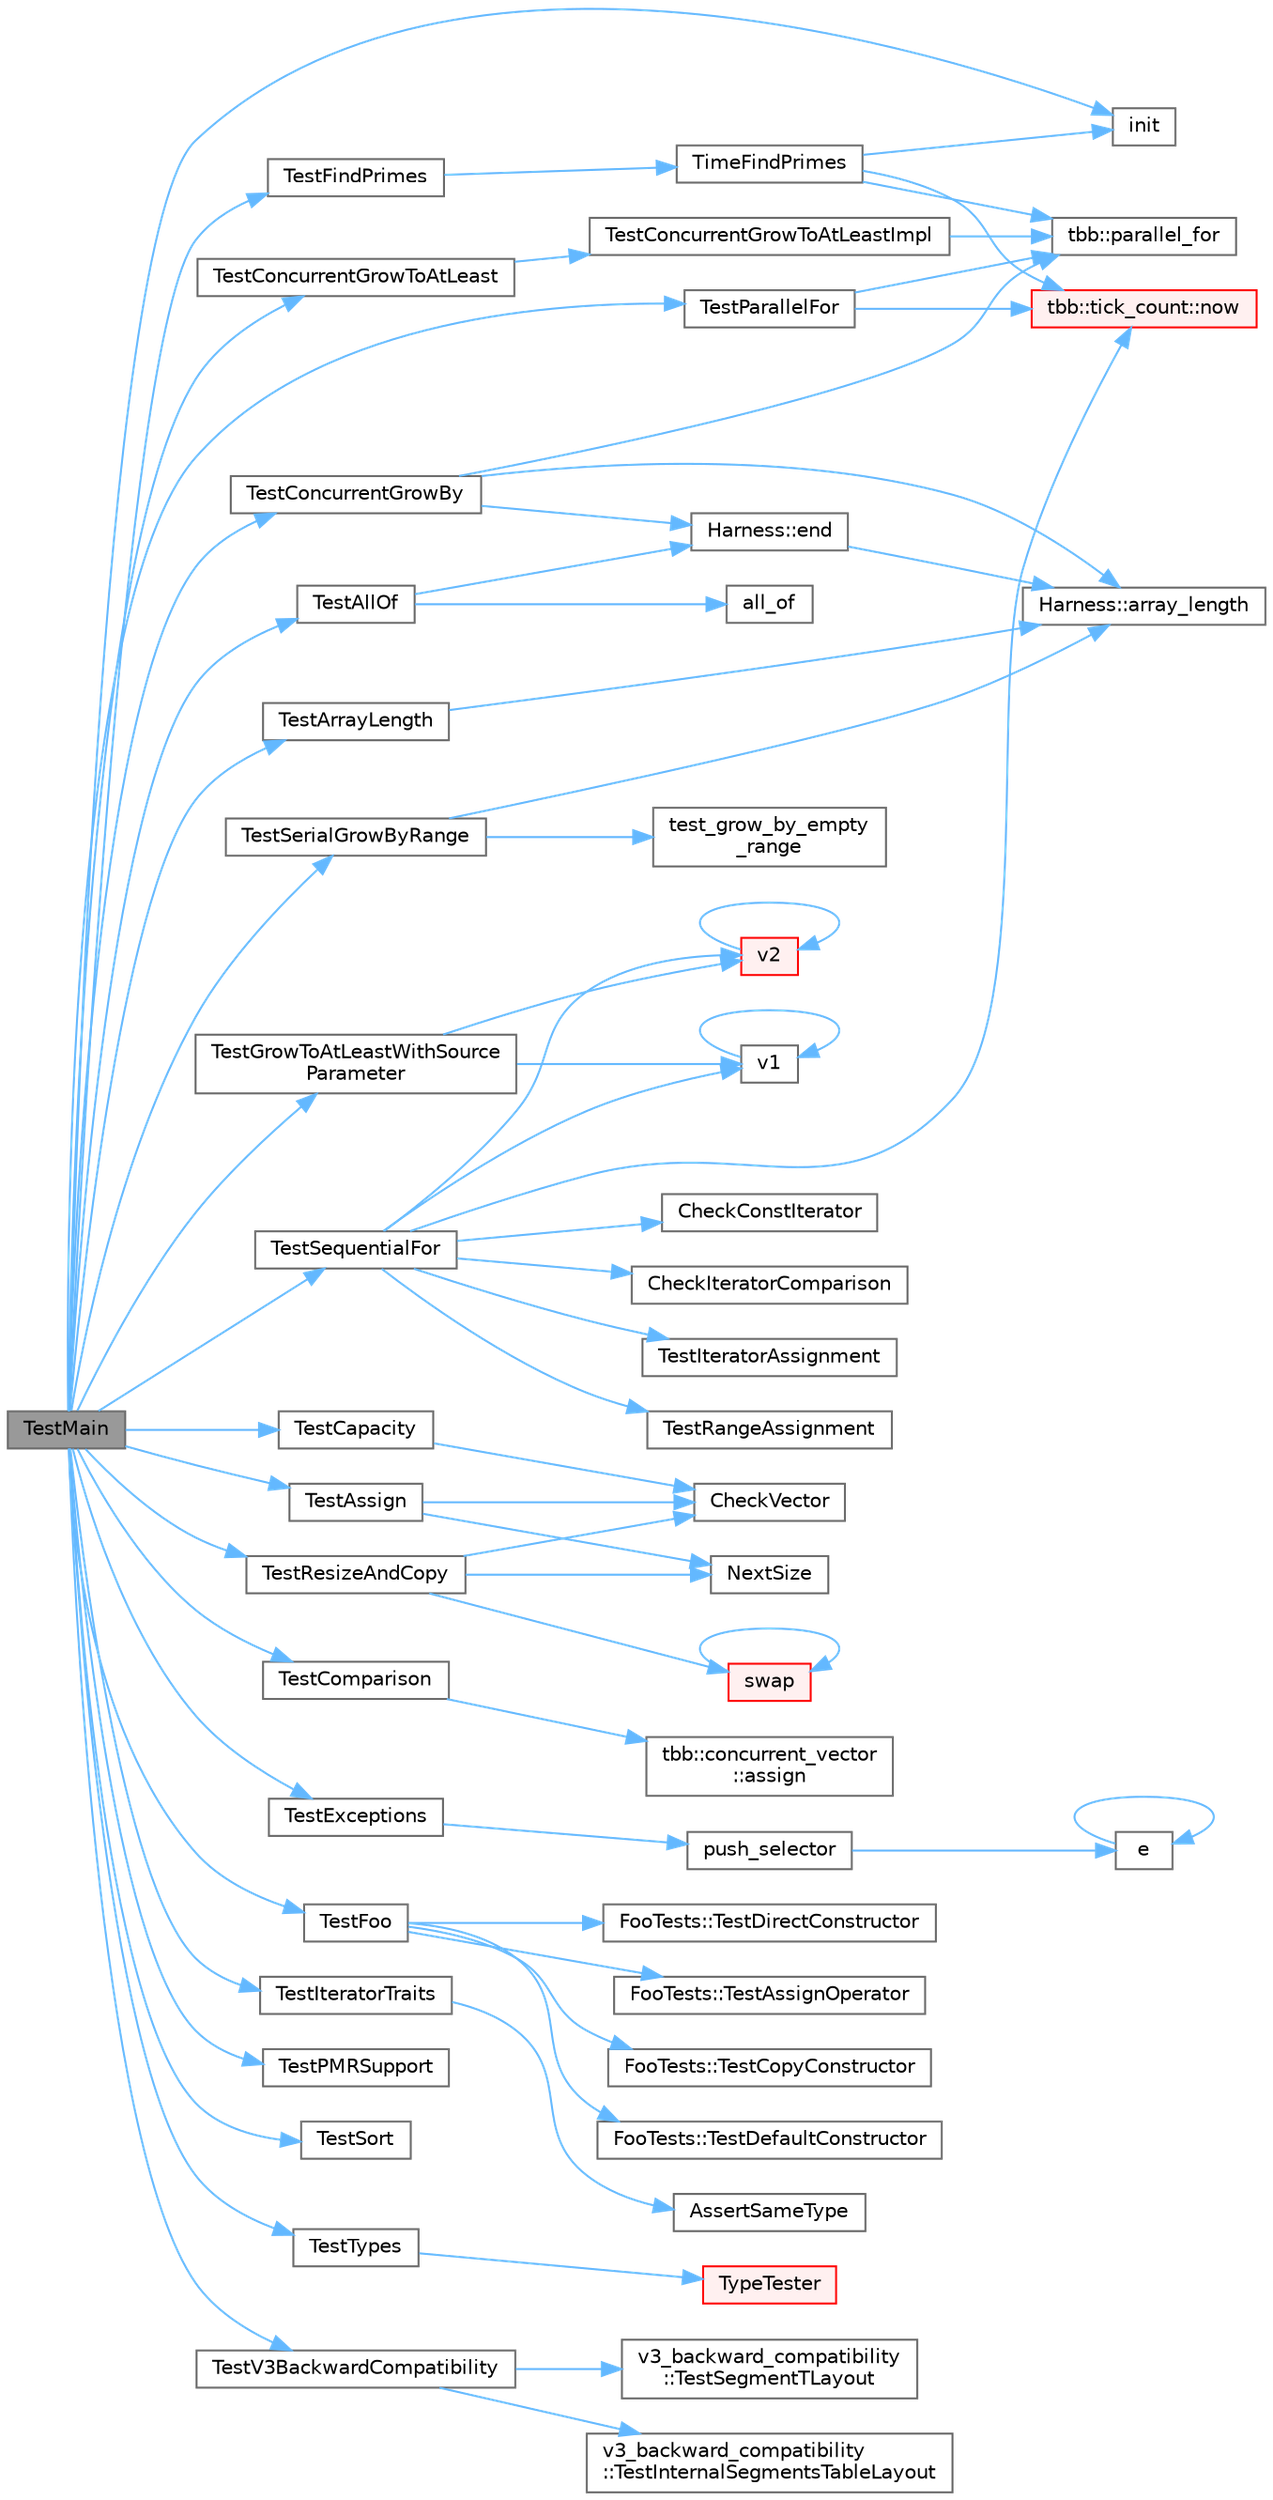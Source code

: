 digraph "TestMain"
{
 // LATEX_PDF_SIZE
  bgcolor="transparent";
  edge [fontname=Helvetica,fontsize=10,labelfontname=Helvetica,labelfontsize=10];
  node [fontname=Helvetica,fontsize=10,shape=box,height=0.2,width=0.4];
  rankdir="LR";
  Node1 [id="Node000001",label="TestMain",height=0.2,width=0.4,color="gray40", fillcolor="grey60", style="filled", fontcolor="black",tooltip="Entry point to a TBB unit test application"];
  Node1 -> Node2 [id="edge1_Node000001_Node000002",color="steelblue1",style="solid",tooltip=" "];
  Node2 [id="Node000002",label="init",height=0.2,width=0.4,color="grey40", fillcolor="white", style="filled",URL="$boing_8c.html#a2858154e2009b0e6e616f313177762bc",tooltip=" "];
  Node1 -> Node3 [id="edge2_Node000001_Node000003",color="steelblue1",style="solid",tooltip=" "];
  Node3 [id="Node000003",label="TestAllOf",height=0.2,width=0.4,color="grey40", fillcolor="white", style="filled",URL="$test__container__move__support_8h.html#a04d45b1e95e506843113e731d8ee34ac",tooltip=" "];
  Node3 -> Node4 [id="edge3_Node000003_Node000004",color="steelblue1",style="solid",tooltip=" "];
  Node4 [id="Node000004",label="all_of",height=0.2,width=0.4,color="grey40", fillcolor="white", style="filled",URL="$test__container__move__support_8h.html#a4c146b974f38f6dd39c7b6adfbc471b1",tooltip=" "];
  Node3 -> Node5 [id="edge4_Node000003_Node000005",color="steelblue1",style="solid",tooltip=" "];
  Node5 [id="Node000005",label="Harness::end",height=0.2,width=0.4,color="grey40", fillcolor="white", style="filled",URL="$namespace_harness.html#ab1be15de63e4c94f6f879c6ef290f4a5",tooltip=" "];
  Node5 -> Node6 [id="edge5_Node000005_Node000006",color="steelblue1",style="solid",tooltip=" "];
  Node6 [id="Node000006",label="Harness::array_length",height=0.2,width=0.4,color="grey40", fillcolor="white", style="filled",URL="$namespace_harness.html#ab206cca6eab4aa536242981c7c4f3e3c",tooltip=" "];
  Node1 -> Node7 [id="edge6_Node000001_Node000007",color="steelblue1",style="solid",tooltip=" "];
  Node7 [id="Node000007",label="TestArrayLength",height=0.2,width=0.4,color="grey40", fillcolor="white", style="filled",URL="$test__concurrent__vector_8cpp.html#a2835339c5bee3461c7ba166dc0bf5905",tooltip=" "];
  Node7 -> Node6 [id="edge7_Node000007_Node000006",color="steelblue1",style="solid",tooltip=" "];
  Node1 -> Node8 [id="edge8_Node000001_Node000008",color="steelblue1",style="solid",tooltip=" "];
  Node8 [id="Node000008",label="TestAssign",height=0.2,width=0.4,color="grey40", fillcolor="white", style="filled",URL="$test__concurrent__vector_8cpp.html#a2d2c15f68d54e3e4510fdbdec7a4d84b",tooltip="Test the assignment operator and swap"];
  Node8 -> Node9 [id="edge9_Node000008_Node000009",color="steelblue1",style="solid",tooltip=" "];
  Node9 [id="Node000009",label="CheckVector",height=0.2,width=0.4,color="grey40", fillcolor="white", style="filled",URL="$test__concurrent__vector_8cpp.html#aca04669671b78ddacfe4d28d08649351",tooltip="Check vector have expected size and filling"];
  Node8 -> Node10 [id="edge10_Node000008_Node000010",color="steelblue1",style="solid",tooltip=" "];
  Node10 [id="Node000010",label="NextSize",height=0.2,width=0.4,color="grey40", fillcolor="white", style="filled",URL="$test__concurrent__vector_8cpp.html#a18e18e6c6ddc33b800d66bf5448019f6",tooltip=" "];
  Node1 -> Node11 [id="edge11_Node000001_Node000011",color="steelblue1",style="solid",tooltip=" "];
  Node11 [id="Node000011",label="TestCapacity",height=0.2,width=0.4,color="grey40", fillcolor="white", style="filled",URL="$test__concurrent__vector_8cpp.html#a471d700badbee88acd00d12ffd7e25dc",tooltip="Test reserve, compact, capacity"];
  Node11 -> Node9 [id="edge12_Node000011_Node000009",color="steelblue1",style="solid",tooltip=" "];
  Node1 -> Node12 [id="edge13_Node000001_Node000012",color="steelblue1",style="solid",tooltip=" "];
  Node12 [id="Node000012",label="TestComparison",height=0.2,width=0.4,color="grey40", fillcolor="white", style="filled",URL="$test__concurrent__vector_8cpp.html#a0852054c1d2fa7bec1d41b0486eaf12e",tooltip=" "];
  Node12 -> Node13 [id="edge14_Node000012_Node000013",color="steelblue1",style="solid",tooltip=" "];
  Node13 [id="Node000013",label="tbb::concurrent_vector\l::assign",height=0.2,width=0.4,color="grey40", fillcolor="white", style="filled",URL="$classtbb_1_1concurrent__vector.html#a6faee8d72aa6659a71450bb770cc7a9a",tooltip="assign n items by copying t item"];
  Node1 -> Node14 [id="edge15_Node000001_Node000014",color="steelblue1",style="solid",tooltip=" "];
  Node14 [id="Node000014",label="TestConcurrentGrowBy",height=0.2,width=0.4,color="grey40", fillcolor="white", style="filled",URL="$test__concurrent__vector_8cpp.html#a39f35970b6b8e9a8e6fe15bb543598a6",tooltip="Test concurrent invocations of grow methods"];
  Node14 -> Node6 [id="edge16_Node000014_Node000006",color="steelblue1",style="solid",tooltip=" "];
  Node14 -> Node5 [id="edge17_Node000014_Node000005",color="steelblue1",style="solid",tooltip=" "];
  Node14 -> Node15 [id="edge18_Node000014_Node000015",color="steelblue1",style="solid",tooltip=" "];
  Node15 [id="Node000015",label="tbb::parallel_for",height=0.2,width=0.4,color="grey40", fillcolor="white", style="filled",URL="$group__algorithms.html#gaa8444c29dc4d2e527a1036717d109aef",tooltip="Parallel iteration over range with default partitioner."];
  Node1 -> Node16 [id="edge19_Node000001_Node000016",color="steelblue1",style="solid",tooltip=" "];
  Node16 [id="Node000016",label="TestConcurrentGrowToAtLeast",height=0.2,width=0.4,color="grey40", fillcolor="white", style="filled",URL="$test__concurrent__vector_8cpp.html#a82184a59688c31bb704f0698f494a5d4",tooltip=" "];
  Node16 -> Node17 [id="edge20_Node000016_Node000017",color="steelblue1",style="solid",tooltip=" "];
  Node17 [id="Node000017",label="TestConcurrentGrowToAtLeastImpl",height=0.2,width=0.4,color="grey40", fillcolor="white", style="filled",URL="$test__concurrent__vector_8cpp.html#a8187e462006a9022a89bd546c66b955d",tooltip=" "];
  Node17 -> Node15 [id="edge21_Node000017_Node000015",color="steelblue1",style="solid",tooltip=" "];
  Node1 -> Node18 [id="edge22_Node000001_Node000018",color="steelblue1",style="solid",tooltip=" "];
  Node18 [id="Node000018",label="TestExceptions",height=0.2,width=0.4,color="grey40", fillcolor="white", style="filled",URL="$test__concurrent__priority__queue_8cpp.html#ab0bff9e6a27f359e23c8ad654439b7c1",tooltip=" "];
  Node18 -> Node19 [id="edge23_Node000018_Node000019",color="steelblue1",style="solid",tooltip=" "];
  Node19 [id="Node000019",label="push_selector",height=0.2,width=0.4,color="grey40", fillcolor="white", style="filled",URL="$test__concurrent__priority__queue_8cpp.html#a87e69151f01cecee764fcaf21b2dac14",tooltip=" "];
  Node19 -> Node20 [id="edge24_Node000019_Node000020",color="steelblue1",style="solid",tooltip=" "];
  Node20 [id="Node000020",label="e",height=0.2,width=0.4,color="grey40", fillcolor="white", style="filled",URL="$_cwise__array__power__array_8cpp.html#a9cb86ff854760bf91a154f2724a9101d",tooltip=" "];
  Node20 -> Node20 [id="edge25_Node000020_Node000020",color="steelblue1",style="solid",tooltip=" "];
  Node1 -> Node21 [id="edge26_Node000001_Node000021",color="steelblue1",style="solid",tooltip=" "];
  Node21 [id="Node000021",label="TestFindPrimes",height=0.2,width=0.4,color="grey40", fillcolor="white", style="filled",URL="$test__concurrent__vector_8cpp.html#a9f4fdbdcb92052ca51c058667fe6f3f5",tooltip=" "];
  Node21 -> Node22 [id="edge27_Node000021_Node000022",color="steelblue1",style="solid",tooltip=" "];
  Node22 [id="Node000022",label="TimeFindPrimes",height=0.2,width=0.4,color="grey40", fillcolor="white", style="filled",URL="$test__concurrent__vector_8cpp.html#ab53d592dd12068827137c723f3649035",tooltip=" "];
  Node22 -> Node2 [id="edge28_Node000022_Node000002",color="steelblue1",style="solid",tooltip=" "];
  Node22 -> Node23 [id="edge29_Node000022_Node000023",color="steelblue1",style="solid",tooltip=" "];
  Node23 [id="Node000023",label="tbb::tick_count::now",height=0.2,width=0.4,color="red", fillcolor="#FFF0F0", style="filled",URL="$classtbb_1_1tick__count.html#a74dcecde7431ff4591d7c46fc1d50d7e",tooltip="Return current time."];
  Node22 -> Node15 [id="edge30_Node000022_Node000015",color="steelblue1",style="solid",tooltip=" "];
  Node1 -> Node25 [id="edge31_Node000001_Node000025",color="steelblue1",style="solid",tooltip=" "];
  Node25 [id="Node000025",label="TestFoo",height=0.2,width=0.4,color="grey40", fillcolor="white", style="filled",URL="$test__container__move__support_8h.html#ab4fd58842f12590336910cd87db1ef39",tooltip=" "];
  Node25 -> Node26 [id="edge32_Node000025_Node000026",color="steelblue1",style="solid",tooltip=" "];
  Node26 [id="Node000026",label="FooTests::TestAssignOperator",height=0.2,width=0.4,color="grey40", fillcolor="white", style="filled",URL="$namespace_foo_tests.html#a49fe44f3c7e9f2144cfd4c6eca56a062",tooltip=" "];
  Node25 -> Node27 [id="edge33_Node000025_Node000027",color="steelblue1",style="solid",tooltip=" "];
  Node27 [id="Node000027",label="FooTests::TestCopyConstructor",height=0.2,width=0.4,color="grey40", fillcolor="white", style="filled",URL="$namespace_foo_tests.html#a32571a77fe4caa4ebc3a2dc47ff69b96",tooltip=" "];
  Node25 -> Node28 [id="edge34_Node000025_Node000028",color="steelblue1",style="solid",tooltip=" "];
  Node28 [id="Node000028",label="FooTests::TestDefaultConstructor",height=0.2,width=0.4,color="grey40", fillcolor="white", style="filled",URL="$namespace_foo_tests.html#ab225453c8a96c7cdab2052c03037bc5b",tooltip=" "];
  Node25 -> Node29 [id="edge35_Node000025_Node000029",color="steelblue1",style="solid",tooltip=" "];
  Node29 [id="Node000029",label="FooTests::TestDirectConstructor",height=0.2,width=0.4,color="grey40", fillcolor="white", style="filled",URL="$namespace_foo_tests.html#a8e775848dab915f959fad81dccb7b35c",tooltip=" "];
  Node1 -> Node30 [id="edge36_Node000001_Node000030",color="steelblue1",style="solid",tooltip=" "];
  Node30 [id="Node000030",label="TestGrowToAtLeastWithSource\lParameter",height=0.2,width=0.4,color="grey40", fillcolor="white", style="filled",URL="$test__concurrent__vector_8cpp.html#a5d596ee3a78362d72625e2e6cb672e9d",tooltip=" "];
  Node30 -> Node31 [id="edge37_Node000030_Node000031",color="steelblue1",style="solid",tooltip=" "];
  Node31 [id="Node000031",label="v1",height=0.2,width=0.4,color="grey40", fillcolor="white", style="filled",URL="$_tutorial___reshape_mat2_vec_8cpp.html#a10bd710692c91bc238f2e1da77730678",tooltip=" "];
  Node31 -> Node31 [id="edge38_Node000031_Node000031",color="steelblue1",style="solid",tooltip=" "];
  Node30 -> Node32 [id="edge39_Node000030_Node000032",color="steelblue1",style="solid",tooltip=" "];
  Node32 [id="Node000032",label="v2",height=0.2,width=0.4,color="red", fillcolor="#FFF0F0", style="filled",URL="$_tutorial___reshape_mat2_vec_8cpp.html#a3eb30a79de469336df46f4f5f0bfb84f",tooltip=" "];
  Node32 -> Node32 [id="edge40_Node000032_Node000032",color="steelblue1",style="solid",tooltip=" "];
  Node1 -> Node34 [id="edge41_Node000001_Node000034",color="steelblue1",style="solid",tooltip=" "];
  Node34 [id="Node000034",label="TestIteratorTraits",height=0.2,width=0.4,color="grey40", fillcolor="white", style="filled",URL="$test__concurrent__vector__v2_8cpp.html#a43ef8929959af1e680eb3ba7f2132fec",tooltip=" "];
  Node34 -> Node35 [id="edge42_Node000034_Node000035",color="steelblue1",style="solid",tooltip=" "];
  Node35 [id="Node000035",label="AssertSameType",height=0.2,width=0.4,color="grey40", fillcolor="white", style="filled",URL="$harness__assert_8h.html#a253091bc56f94376ba75961cd4391f81",tooltip="Compile-time error if x and y have different types"];
  Node1 -> Node36 [id="edge43_Node000001_Node000036",color="steelblue1",style="solid",tooltip=" "];
  Node36 [id="Node000036",label="TestParallelFor",height=0.2,width=0.4,color="grey40", fillcolor="white", style="filled",URL="$test__concurrent__vector_8cpp.html#a0a8f49c62bf6ca6f8054c66fabd060d6",tooltip="Test parallel access by iterators"];
  Node36 -> Node23 [id="edge44_Node000036_Node000023",color="steelblue1",style="solid",tooltip=" "];
  Node36 -> Node15 [id="edge45_Node000036_Node000015",color="steelblue1",style="solid",tooltip=" "];
  Node1 -> Node37 [id="edge46_Node000001_Node000037",color="steelblue1",style="solid",tooltip=" "];
  Node37 [id="Node000037",label="TestPMRSupport",height=0.2,width=0.4,color="grey40", fillcolor="white", style="filled",URL="$test__concurrent__vector_8cpp.html#a2cc889f29106eefffa13cebd060b40b9",tooltip=" "];
  Node1 -> Node38 [id="edge47_Node000001_Node000038",color="steelblue1",style="solid",tooltip=" "];
  Node38 [id="Node000038",label="TestResizeAndCopy",height=0.2,width=0.4,color="grey40", fillcolor="white", style="filled",URL="$test__concurrent__vector_8cpp.html#adcfcbe58eb4a00b15c56519e47e95b61",tooltip="Test of assign, grow, copying with various sizes"];
  Node38 -> Node9 [id="edge48_Node000038_Node000009",color="steelblue1",style="solid",tooltip=" "];
  Node38 -> Node10 [id="edge49_Node000038_Node000010",color="steelblue1",style="solid",tooltip=" "];
  Node38 -> Node39 [id="edge50_Node000038_Node000039",color="steelblue1",style="solid",tooltip=" "];
  Node39 [id="Node000039",label="swap",height=0.2,width=0.4,color="red", fillcolor="#FFF0F0", style="filled",URL="$level1__impl_8h.html#a2e2212d2e55ad7479d212e08b2eb0345",tooltip=" "];
  Node39 -> Node39 [id="edge51_Node000039_Node000039",color="steelblue1",style="solid",tooltip=" "];
  Node1 -> Node41 [id="edge52_Node000001_Node000041",color="steelblue1",style="solid",tooltip=" "];
  Node41 [id="Node000041",label="TestSequentialFor",height=0.2,width=0.4,color="grey40", fillcolor="white", style="filled",URL="$test__concurrent__vector_8cpp.html#a97063e74083fbb51a47092fb70a5af3a",tooltip="Test sequential iterators for vector type V."];
  Node41 -> Node42 [id="edge53_Node000041_Node000042",color="steelblue1",style="solid",tooltip=" "];
  Node42 [id="Node000042",label="CheckConstIterator",height=0.2,width=0.4,color="grey40", fillcolor="white", style="filled",URL="$test__concurrent__vector_8cpp.html#a7e6f855c257bd0544a50a1788db0e434",tooltip=" "];
  Node41 -> Node43 [id="edge54_Node000041_Node000043",color="steelblue1",style="solid",tooltip=" "];
  Node43 [id="Node000043",label="CheckIteratorComparison",height=0.2,width=0.4,color="grey40", fillcolor="white", style="filled",URL="$test__concurrent__vector_8cpp.html#af80f8bc3505c96cd85079dee4491dcff",tooltip=" "];
  Node41 -> Node23 [id="edge55_Node000041_Node000023",color="steelblue1",style="solid",tooltip=" "];
  Node41 -> Node44 [id="edge56_Node000041_Node000044",color="steelblue1",style="solid",tooltip=" "];
  Node44 [id="Node000044",label="TestIteratorAssignment",height=0.2,width=0.4,color="grey40", fillcolor="white", style="filled",URL="$test__concurrent__vector_8cpp.html#a4cadb938efc98a74444fdc63dc672ad6",tooltip=" "];
  Node41 -> Node45 [id="edge57_Node000041_Node000045",color="steelblue1",style="solid",tooltip=" "];
  Node45 [id="Node000045",label="TestRangeAssignment",height=0.2,width=0.4,color="grey40", fillcolor="white", style="filled",URL="$test__concurrent__vector_8cpp.html#aea195c802e1cdcd64024571f5832bacf",tooltip=" "];
  Node41 -> Node31 [id="edge58_Node000041_Node000031",color="steelblue1",style="solid",tooltip=" "];
  Node41 -> Node32 [id="edge59_Node000041_Node000032",color="steelblue1",style="solid",tooltip=" "];
  Node1 -> Node46 [id="edge60_Node000001_Node000046",color="steelblue1",style="solid",tooltip=" "];
  Node46 [id="Node000046",label="TestSerialGrowByRange",height=0.2,width=0.4,color="grey40", fillcolor="white", style="filled",URL="$test__concurrent__vector_8cpp.html#af9043c025b622c5871e34c244ed055a1",tooltip=" "];
  Node46 -> Node6 [id="edge61_Node000046_Node000006",color="steelblue1",style="solid",tooltip=" "];
  Node46 -> Node47 [id="edge62_Node000046_Node000047",color="steelblue1",style="solid",tooltip=" "];
  Node47 [id="Node000047",label="test_grow_by_empty\l_range",height=0.2,width=0.4,color="grey40", fillcolor="white", style="filled",URL="$test__concurrent__vector_8cpp.html#a7b22a5bf7152771e21766eec8af3b393",tooltip=" "];
  Node1 -> Node48 [id="edge63_Node000001_Node000048",color="steelblue1",style="solid",tooltip=" "];
  Node48 [id="Node000048",label="TestSort",height=0.2,width=0.4,color="grey40", fillcolor="white", style="filled",URL="$test__concurrent__vector_8cpp.html#ad1e5a0a910e0be7a0b13271322163897",tooltip=" "];
  Node1 -> Node49 [id="edge64_Node000001_Node000049",color="steelblue1",style="solid",tooltip=" "];
  Node49 [id="Node000049",label="TestTypes",height=0.2,width=0.4,color="grey40", fillcolor="white", style="filled",URL="$test__concurrent__vector_8cpp.html#ad2571b309ae87036c9cf82f3d0521837",tooltip=" "];
  Node49 -> Node50 [id="edge65_Node000049_Node000050",color="steelblue1",style="solid",tooltip=" "];
  Node50 [id="Node000050",label="TypeTester",height=0.2,width=0.4,color="red", fillcolor="#FFF0F0", style="filled",URL="$test__concurrent__hash__map_8cpp.html#a85d5ecc340b4799ff1222bef3c648128",tooltip=" "];
  Node1 -> Node62 [id="edge66_Node000001_Node000062",color="steelblue1",style="solid",tooltip=" "];
  Node62 [id="Node000062",label="TestV3BackwardCompatibility",height=0.2,width=0.4,color="grey40", fillcolor="white", style="filled",URL="$test__concurrent__vector_8cpp.html#a9912e28208c2a4ed167d2cb2fc6936c8",tooltip=" "];
  Node62 -> Node63 [id="edge67_Node000062_Node000063",color="steelblue1",style="solid",tooltip=" "];
  Node63 [id="Node000063",label="v3_backward_compatibility\l::TestInternalSegmentsTableLayout",height=0.2,width=0.4,color="grey40", fillcolor="white", style="filled",URL="$namespacev3__backward__compatibility.html#a1abdbad68865d6bc31528b7f436f55b9",tooltip=" "];
  Node62 -> Node64 [id="edge68_Node000062_Node000064",color="steelblue1",style="solid",tooltip=" "];
  Node64 [id="Node000064",label="v3_backward_compatibility\l::TestSegmentTLayout",height=0.2,width=0.4,color="grey40", fillcolor="white", style="filled",URL="$namespacev3__backward__compatibility.html#a9c723eddbd967f06cb14430c545d3cc0",tooltip=" "];
}
